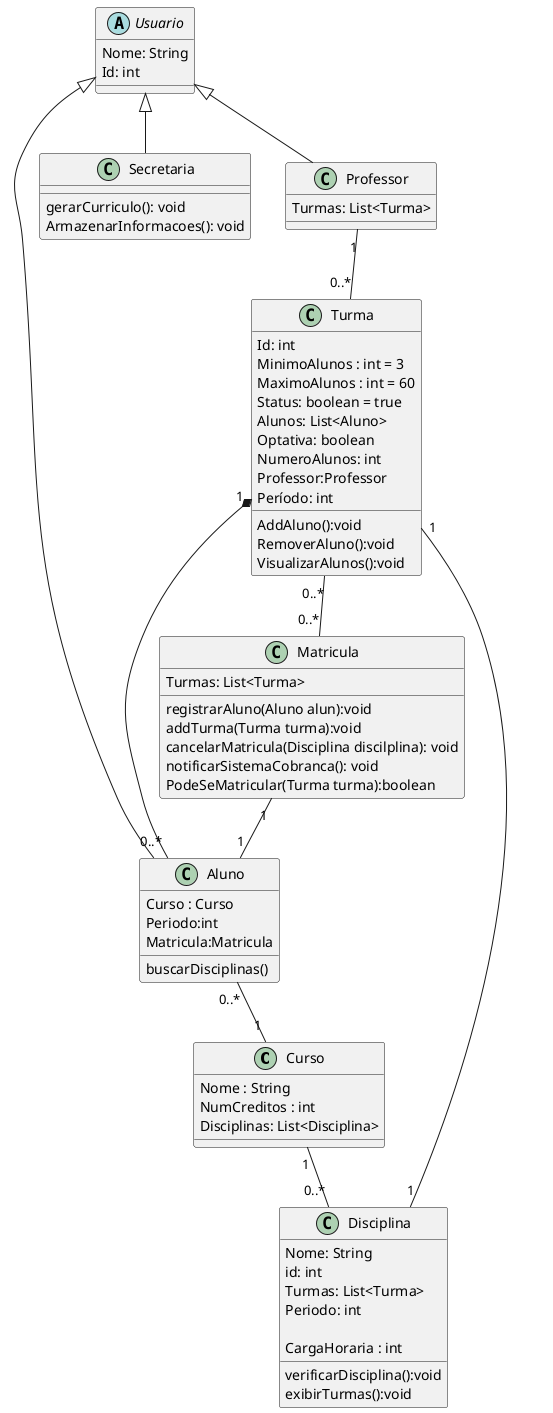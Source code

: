 @startuml
class  Curso{
     Nome : String
     NumCreditos : int
     Disciplinas: List<Disciplina>
    
}
class  Aluno{
 Curso : Curso
 Periodo:int 
 Matricula:Matricula
 buscarDisciplinas()  

}
class  Turma{
    Id: int
    MinimoAlunos : int = 3
    MaximoAlunos : int = 60
    Status: boolean = true
    Alunos: List<Aluno>
    Optativa: boolean
    NumeroAlunos: int
    AddAluno():void
    RemoverAluno():void
    Professor:Professor
    Período: int
    VisualizarAlunos():void

}
class  Secretaria
{
    
    gerarCurriculo(): void
    ArmazenarInformacoes(): void
    
}
class  Professor
{
    Turmas: List<Turma>
    

}
class  Disciplina{
    Nome: String
    id: int
    Turmas: List<Turma>
    Periodo: int

    CargaHoraria : int
    
    verificarDisciplina():void
    exibirTurmas():void
}
class Matricula{
    
    Turmas: List<Turma>
    registrarAluno(Aluno alun):void
    addTurma(Turma turma):void
    cancelarMatricula(Disciplina discilplina): void
    notificarSistemaCobranca(): void
    PodeSeMatricular(Turma turma):boolean
    
}

abstract class Usuario{
    Nome: String
    Id: int
}

Turma "1" -- "1"Disciplina
Professor "1"-- "0..*" Turma
Matricula "1" -- "1" Aluno
Turma "1" *-- "0..*"Aluno
Curso "1"-- "0..*"Disciplina
Usuario <|-- Aluno
Usuario <|-- Professor
Usuario <|-- Secretaria
Turma "0..*" -- "0..*"Matricula
Aluno "0..*"--"1"Curso

@enduml